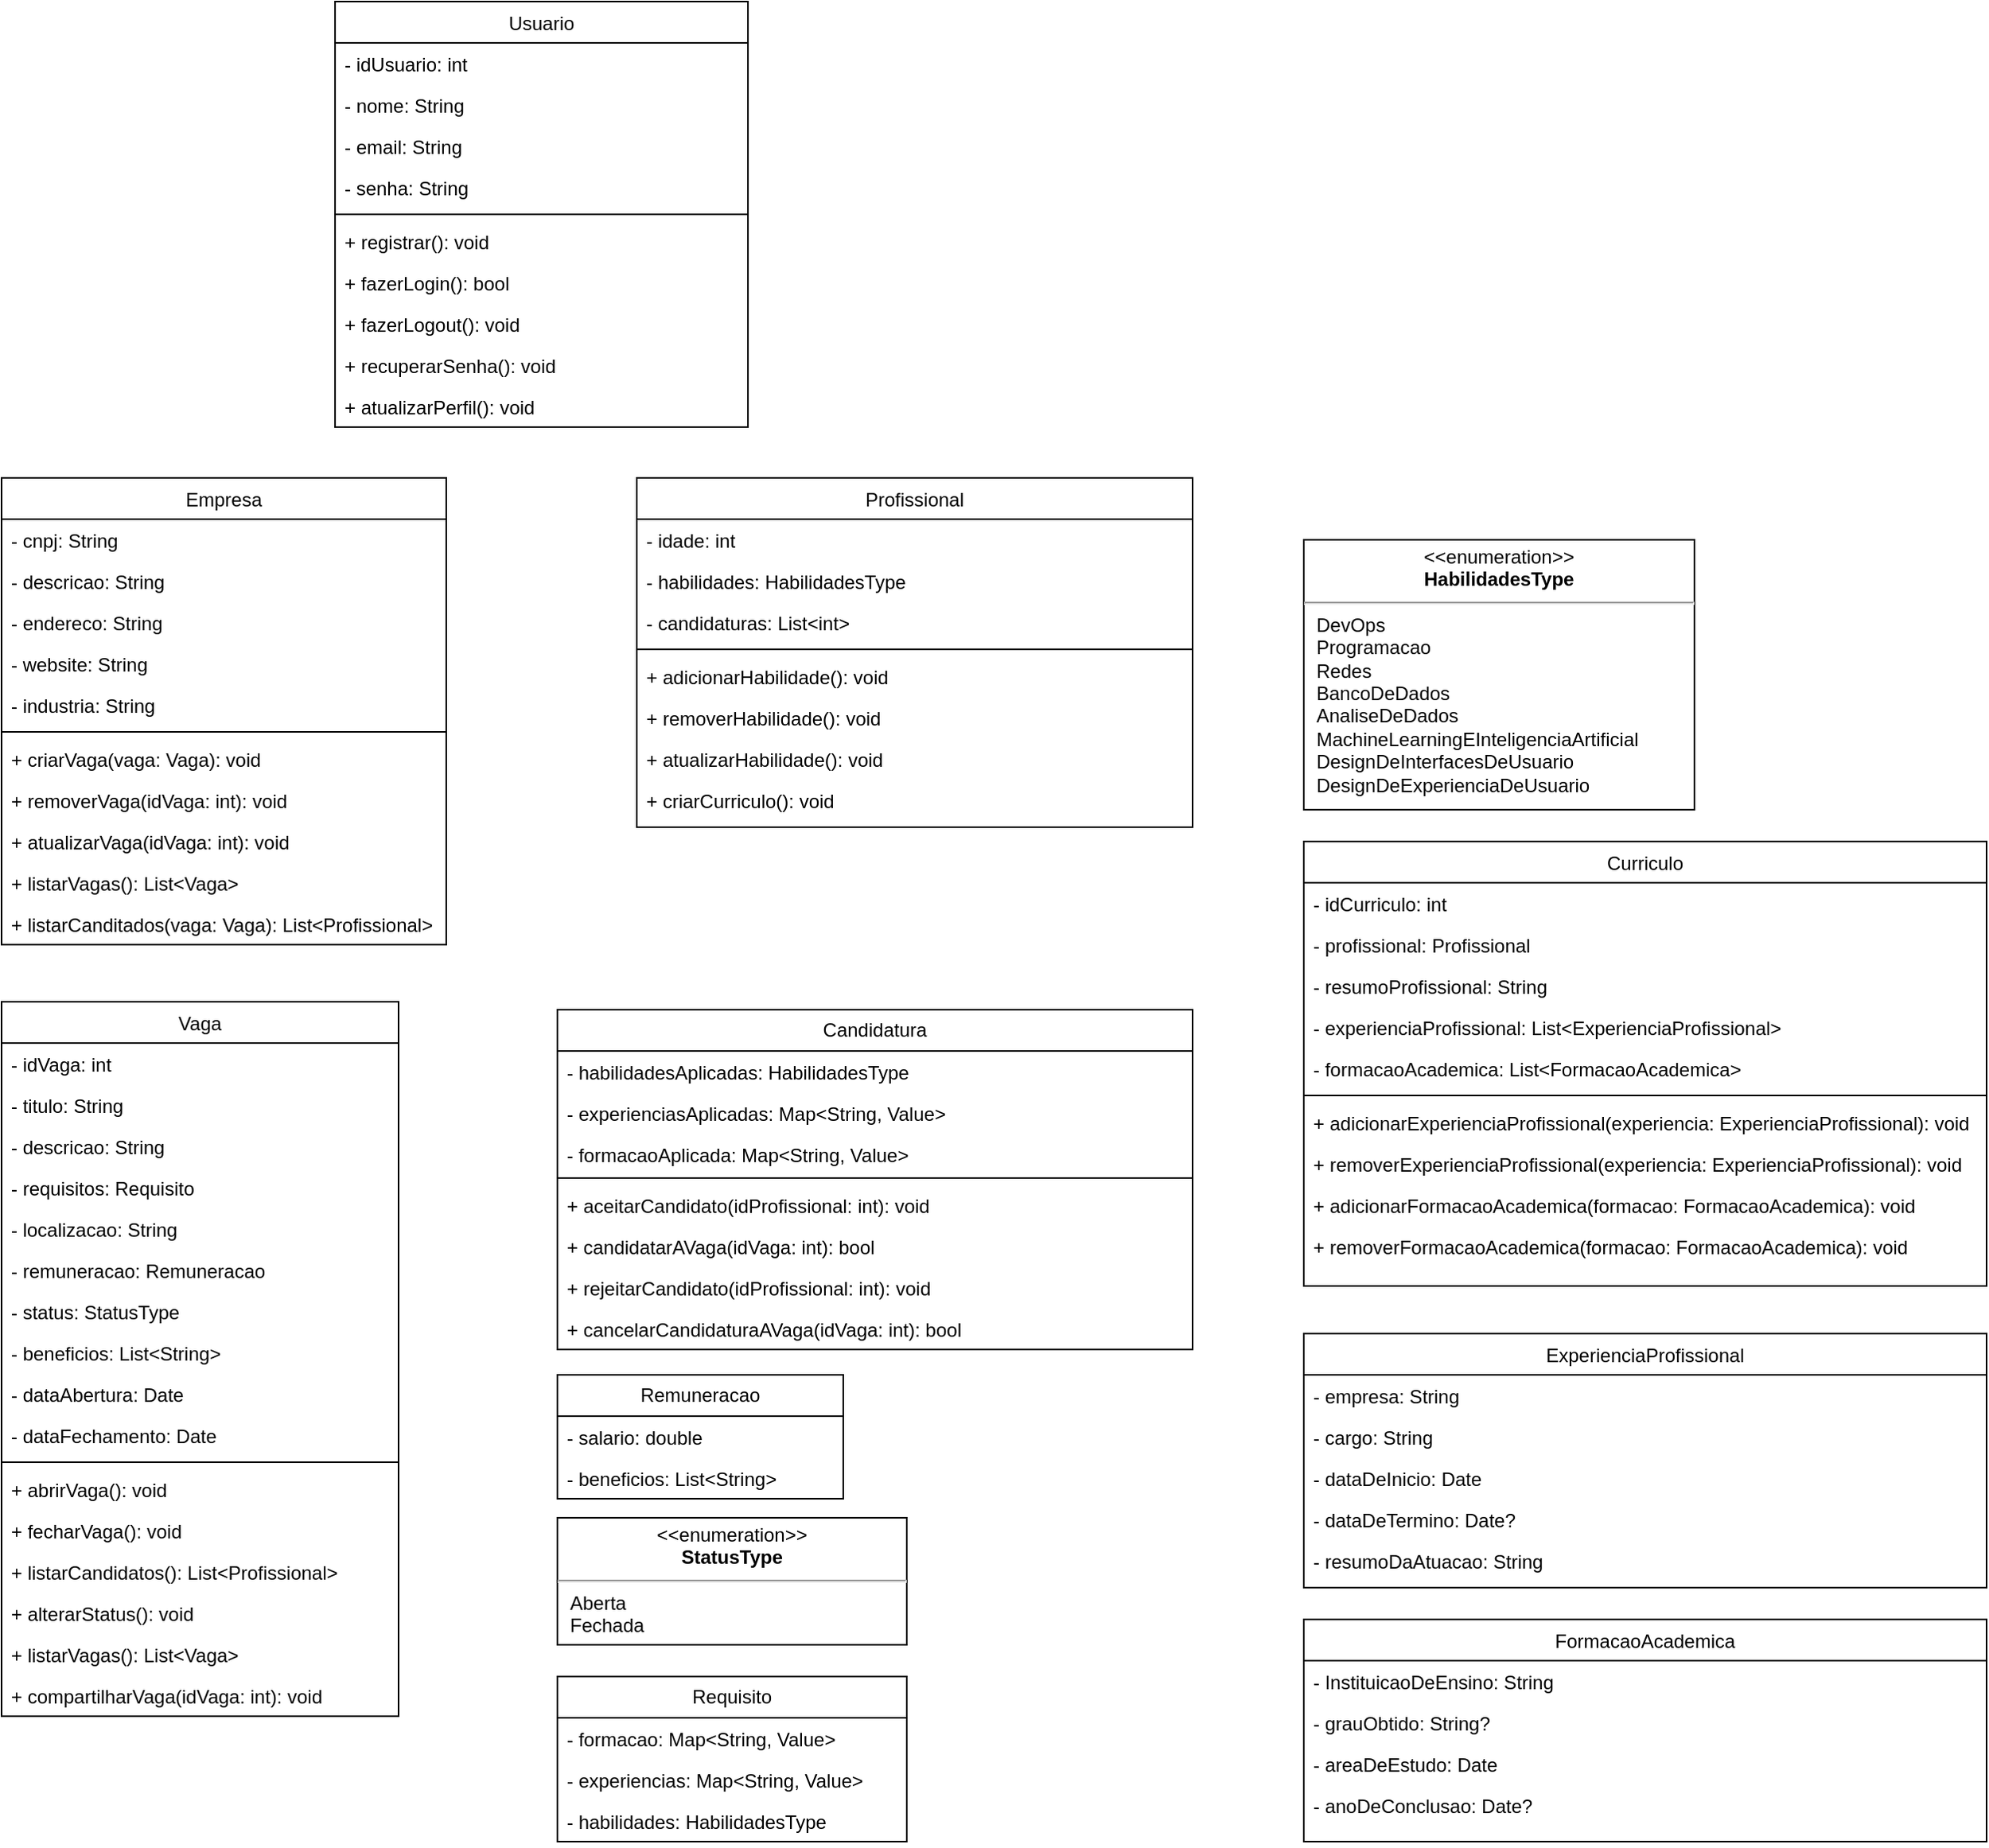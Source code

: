 <mxfile version="21.7.5" type="github">
  <diagram id="C5RBs43oDa-KdzZeNtuy" name="Page-1">
    <mxGraphModel dx="1434" dy="830" grid="1" gridSize="10" guides="1" tooltips="1" connect="1" arrows="1" fold="1" page="1" pageScale="1" pageWidth="827" pageHeight="1169" math="0" shadow="0">
      <root>
        <mxCell id="WIyWlLk6GJQsqaUBKTNV-0" />
        <mxCell id="WIyWlLk6GJQsqaUBKTNV-1" parent="WIyWlLk6GJQsqaUBKTNV-0" />
        <mxCell id="zkfFHV4jXpPFQw0GAbJ--0" value="Usuario" style="swimlane;fontStyle=0;align=center;verticalAlign=top;childLayout=stackLayout;horizontal=1;startSize=26;horizontalStack=0;resizeParent=1;resizeLast=0;collapsible=1;marginBottom=0;rounded=0;shadow=0;strokeWidth=1;" parent="WIyWlLk6GJQsqaUBKTNV-1" vertex="1">
          <mxGeometry x="260" y="10" width="260" height="268" as="geometry">
            <mxRectangle x="230" y="140" width="160" height="26" as="alternateBounds" />
          </mxGeometry>
        </mxCell>
        <mxCell id="4uDgGDQvQovnwqgLlLWQ-7" value="- idUsuario: int" style="text;align=left;verticalAlign=top;spacingLeft=4;spacingRight=4;overflow=hidden;rotatable=0;points=[[0,0.5],[1,0.5]];portConstraint=eastwest;" parent="zkfFHV4jXpPFQw0GAbJ--0" vertex="1">
          <mxGeometry y="26" width="260" height="26" as="geometry" />
        </mxCell>
        <mxCell id="zkfFHV4jXpPFQw0GAbJ--1" value="- nome: String" style="text;align=left;verticalAlign=top;spacingLeft=4;spacingRight=4;overflow=hidden;rotatable=0;points=[[0,0.5],[1,0.5]];portConstraint=eastwest;" parent="zkfFHV4jXpPFQw0GAbJ--0" vertex="1">
          <mxGeometry y="52" width="260" height="26" as="geometry" />
        </mxCell>
        <mxCell id="4uDgGDQvQovnwqgLlLWQ-32" value="- email: String" style="text;align=left;verticalAlign=top;spacingLeft=4;spacingRight=4;overflow=hidden;rotatable=0;points=[[0,0.5],[1,0.5]];portConstraint=eastwest;rounded=0;shadow=0;html=0;" parent="zkfFHV4jXpPFQw0GAbJ--0" vertex="1">
          <mxGeometry y="78" width="260" height="26" as="geometry" />
        </mxCell>
        <mxCell id="4uDgGDQvQovnwqgLlLWQ-8" value="- senha: String" style="text;align=left;verticalAlign=top;spacingLeft=4;spacingRight=4;overflow=hidden;rotatable=0;points=[[0,0.5],[1,0.5]];portConstraint=eastwest;rounded=0;shadow=0;html=0;" parent="zkfFHV4jXpPFQw0GAbJ--0" vertex="1">
          <mxGeometry y="104" width="260" height="26" as="geometry" />
        </mxCell>
        <mxCell id="4uDgGDQvQovnwqgLlLWQ-10" value="" style="line;html=1;strokeWidth=1;align=left;verticalAlign=middle;spacingTop=-1;spacingLeft=3;spacingRight=3;rotatable=0;labelPosition=right;points=[];portConstraint=eastwest;" parent="zkfFHV4jXpPFQw0GAbJ--0" vertex="1">
          <mxGeometry y="130" width="260" height="8" as="geometry" />
        </mxCell>
        <mxCell id="f13m-bQgGiQjfYcMRLaF-1" value="+ registrar(): void  " style="text;align=left;verticalAlign=top;spacingLeft=4;spacingRight=4;overflow=hidden;rotatable=0;points=[[0,0.5],[1,0.5]];portConstraint=eastwest;rounded=0;shadow=0;html=0;" vertex="1" parent="zkfFHV4jXpPFQw0GAbJ--0">
          <mxGeometry y="138" width="260" height="26" as="geometry" />
        </mxCell>
        <mxCell id="4uDgGDQvQovnwqgLlLWQ-34" value="+ fazerLogin(): bool " style="text;align=left;verticalAlign=top;spacingLeft=4;spacingRight=4;overflow=hidden;rotatable=0;points=[[0,0.5],[1,0.5]];portConstraint=eastwest;rounded=0;shadow=0;html=0;" parent="zkfFHV4jXpPFQw0GAbJ--0" vertex="1">
          <mxGeometry y="164" width="260" height="26" as="geometry" />
        </mxCell>
        <mxCell id="4uDgGDQvQovnwqgLlLWQ-35" value="+ fazerLogout(): void  " style="text;align=left;verticalAlign=top;spacingLeft=4;spacingRight=4;overflow=hidden;rotatable=0;points=[[0,0.5],[1,0.5]];portConstraint=eastwest;rounded=0;shadow=0;html=0;" parent="zkfFHV4jXpPFQw0GAbJ--0" vertex="1">
          <mxGeometry y="190" width="260" height="26" as="geometry" />
        </mxCell>
        <mxCell id="4uDgGDQvQovnwqgLlLWQ-64" value="+ recuperarSenha(): void" style="text;align=left;verticalAlign=top;spacingLeft=4;spacingRight=4;overflow=hidden;rotatable=0;points=[[0,0.5],[1,0.5]];portConstraint=eastwest;rounded=0;shadow=0;html=0;" parent="zkfFHV4jXpPFQw0GAbJ--0" vertex="1">
          <mxGeometry y="216" width="260" height="26" as="geometry" />
        </mxCell>
        <mxCell id="4uDgGDQvQovnwqgLlLWQ-9" value="+ atualizarPerfil(): void" style="text;align=left;verticalAlign=top;spacingLeft=4;spacingRight=4;overflow=hidden;rotatable=0;points=[[0,0.5],[1,0.5]];portConstraint=eastwest;rounded=0;shadow=0;html=0;" parent="zkfFHV4jXpPFQw0GAbJ--0" vertex="1">
          <mxGeometry y="242" width="260" height="26" as="geometry" />
        </mxCell>
        <mxCell id="zkfFHV4jXpPFQw0GAbJ--6" value="Empresa" style="swimlane;fontStyle=0;align=center;verticalAlign=top;childLayout=stackLayout;horizontal=1;startSize=26;horizontalStack=0;resizeParent=1;resizeLast=0;collapsible=1;marginBottom=0;rounded=0;shadow=0;strokeWidth=1;" parent="WIyWlLk6GJQsqaUBKTNV-1" vertex="1">
          <mxGeometry x="50" y="310" width="280" height="294" as="geometry">
            <mxRectangle x="50" y="330" width="160" height="26" as="alternateBounds" />
          </mxGeometry>
        </mxCell>
        <mxCell id="zkfFHV4jXpPFQw0GAbJ--7" value="- cnpj: String" style="text;align=left;verticalAlign=top;spacingLeft=4;spacingRight=4;overflow=hidden;rotatable=0;points=[[0,0.5],[1,0.5]];portConstraint=eastwest;" parent="zkfFHV4jXpPFQw0GAbJ--6" vertex="1">
          <mxGeometry y="26" width="280" height="26" as="geometry" />
        </mxCell>
        <mxCell id="4uDgGDQvQovnwqgLlLWQ-36" value="- descricao: String" style="text;align=left;verticalAlign=top;spacingLeft=4;spacingRight=4;overflow=hidden;rotatable=0;points=[[0,0.5],[1,0.5]];portConstraint=eastwest;" parent="zkfFHV4jXpPFQw0GAbJ--6" vertex="1">
          <mxGeometry y="52" width="280" height="26" as="geometry" />
        </mxCell>
        <mxCell id="4uDgGDQvQovnwqgLlLWQ-2" value="- endereco: String" style="text;align=left;verticalAlign=top;spacingLeft=4;spacingRight=4;overflow=hidden;rotatable=0;points=[[0,0.5],[1,0.5]];portConstraint=eastwest;rounded=0;shadow=0;html=0;" parent="zkfFHV4jXpPFQw0GAbJ--6" vertex="1">
          <mxGeometry y="78" width="280" height="26" as="geometry" />
        </mxCell>
        <mxCell id="zkfFHV4jXpPFQw0GAbJ--8" value="- website: String" style="text;align=left;verticalAlign=top;spacingLeft=4;spacingRight=4;overflow=hidden;rotatable=0;points=[[0,0.5],[1,0.5]];portConstraint=eastwest;rounded=0;shadow=0;html=0;" parent="zkfFHV4jXpPFQw0GAbJ--6" vertex="1">
          <mxGeometry y="104" width="280" height="26" as="geometry" />
        </mxCell>
        <mxCell id="4uDgGDQvQovnwqgLlLWQ-18" value="- industria: String" style="text;align=left;verticalAlign=top;spacingLeft=4;spacingRight=4;overflow=hidden;rotatable=0;points=[[0,0.5],[1,0.5]];portConstraint=eastwest;rounded=0;shadow=0;html=0;" parent="zkfFHV4jXpPFQw0GAbJ--6" vertex="1">
          <mxGeometry y="130" width="280" height="26" as="geometry" />
        </mxCell>
        <mxCell id="4uDgGDQvQovnwqgLlLWQ-4" value="" style="line;html=1;strokeWidth=1;align=left;verticalAlign=middle;spacingTop=-1;spacingLeft=3;spacingRight=3;rotatable=0;labelPosition=right;points=[];portConstraint=eastwest;" parent="zkfFHV4jXpPFQw0GAbJ--6" vertex="1">
          <mxGeometry y="156" width="280" height="8" as="geometry" />
        </mxCell>
        <mxCell id="4uDgGDQvQovnwqgLlLWQ-5" value="+ criarVaga(vaga: Vaga): void&#xa;" style="text;align=left;verticalAlign=top;spacingLeft=4;spacingRight=4;overflow=hidden;rotatable=0;points=[[0,0.5],[1,0.5]];portConstraint=eastwest;rounded=0;shadow=0;html=0;" parent="zkfFHV4jXpPFQw0GAbJ--6" vertex="1">
          <mxGeometry y="164" width="280" height="26" as="geometry" />
        </mxCell>
        <mxCell id="4uDgGDQvQovnwqgLlLWQ-37" value="+ removerVaga(idVaga: int): void " style="text;align=left;verticalAlign=top;spacingLeft=4;spacingRight=4;overflow=hidden;rotatable=0;points=[[0,0.5],[1,0.5]];portConstraint=eastwest;rounded=0;shadow=0;html=0;" parent="zkfFHV4jXpPFQw0GAbJ--6" vertex="1">
          <mxGeometry y="190" width="280" height="26" as="geometry" />
        </mxCell>
        <mxCell id="cgtOT6tKwcPBLXiA23HD-3" value="+ atualizarVaga(idVaga: int): void " style="text;align=left;verticalAlign=top;spacingLeft=4;spacingRight=4;overflow=hidden;rotatable=0;points=[[0,0.5],[1,0.5]];portConstraint=eastwest;rounded=0;shadow=0;html=0;" parent="zkfFHV4jXpPFQw0GAbJ--6" vertex="1">
          <mxGeometry y="216" width="280" height="26" as="geometry" />
        </mxCell>
        <mxCell id="4uDgGDQvQovnwqgLlLWQ-38" value="+ listarVagas(): List&lt;Vaga&gt;" style="text;align=left;verticalAlign=top;spacingLeft=4;spacingRight=4;overflow=hidden;rotatable=0;points=[[0,0.5],[1,0.5]];portConstraint=eastwest;rounded=0;shadow=0;html=0;" parent="zkfFHV4jXpPFQw0GAbJ--6" vertex="1">
          <mxGeometry y="242" width="280" height="26" as="geometry" />
        </mxCell>
        <mxCell id="f13m-bQgGiQjfYcMRLaF-44" value="+ listarCanditados(vaga: Vaga): List&lt;Profissional&gt;" style="text;align=left;verticalAlign=top;spacingLeft=4;spacingRight=4;overflow=hidden;rotatable=0;points=[[0,0.5],[1,0.5]];portConstraint=eastwest;rounded=0;shadow=0;html=0;" vertex="1" parent="zkfFHV4jXpPFQw0GAbJ--6">
          <mxGeometry y="268" width="280" height="26" as="geometry" />
        </mxCell>
        <mxCell id="4uDgGDQvQovnwqgLlLWQ-0" value="&lt;p style=&quot;margin:0px;margin-top:4px;text-align:center;&quot;&gt;&amp;lt;&amp;lt;enumeration&amp;gt;&amp;gt;&lt;br&gt;&lt;b&gt;StatusType&lt;/b&gt;&lt;/p&gt;&lt;hr&gt;&lt;p style=&quot;margin:0px;margin-left:8px;text-align:left;&quot;&gt;Aberta&lt;br&gt;Fechada&lt;/p&gt;" style="shape=rect;html=1;overflow=fill;whiteSpace=wrap;" parent="WIyWlLk6GJQsqaUBKTNV-1" vertex="1">
          <mxGeometry x="400" y="965" width="220" height="80" as="geometry" />
        </mxCell>
        <mxCell id="4uDgGDQvQovnwqgLlLWQ-11" value="Profissional" style="swimlane;fontStyle=0;align=center;verticalAlign=top;childLayout=stackLayout;horizontal=1;startSize=26;horizontalStack=0;resizeParent=1;resizeLast=0;collapsible=1;marginBottom=0;rounded=0;shadow=0;strokeWidth=1;" parent="WIyWlLk6GJQsqaUBKTNV-1" vertex="1">
          <mxGeometry x="450" y="310" width="350" height="220" as="geometry">
            <mxRectangle x="400" y="320" width="160" height="26" as="alternateBounds" />
          </mxGeometry>
        </mxCell>
        <mxCell id="4uDgGDQvQovnwqgLlLWQ-31" value="- idade: int" style="text;align=left;verticalAlign=top;spacingLeft=4;spacingRight=4;overflow=hidden;rotatable=0;points=[[0,0.5],[1,0.5]];portConstraint=eastwest;rounded=0;shadow=0;html=0;" parent="4uDgGDQvQovnwqgLlLWQ-11" vertex="1">
          <mxGeometry y="26" width="350" height="26" as="geometry" />
        </mxCell>
        <mxCell id="4uDgGDQvQovnwqgLlLWQ-27" value="- habilidades: HabilidadesType" style="text;align=left;verticalAlign=top;spacingLeft=4;spacingRight=4;overflow=hidden;rotatable=0;points=[[0,0.5],[1,0.5]];portConstraint=eastwest;rounded=0;shadow=0;html=0;" parent="4uDgGDQvQovnwqgLlLWQ-11" vertex="1">
          <mxGeometry y="52" width="350" height="26" as="geometry" />
        </mxCell>
        <mxCell id="4uDgGDQvQovnwqgLlLWQ-61" value="- candidaturas: List&lt;int&gt;" style="text;align=left;verticalAlign=top;spacingLeft=4;spacingRight=4;overflow=hidden;rotatable=0;points=[[0,0.5],[1,0.5]];portConstraint=eastwest;rounded=0;shadow=0;html=0;" parent="4uDgGDQvQovnwqgLlLWQ-11" vertex="1">
          <mxGeometry y="78" width="350" height="26" as="geometry" />
        </mxCell>
        <mxCell id="4uDgGDQvQovnwqgLlLWQ-16" value="" style="line;html=1;strokeWidth=1;align=left;verticalAlign=middle;spacingTop=-1;spacingLeft=3;spacingRight=3;rotatable=0;labelPosition=right;points=[];portConstraint=eastwest;" parent="4uDgGDQvQovnwqgLlLWQ-11" vertex="1">
          <mxGeometry y="104" width="350" height="8" as="geometry" />
        </mxCell>
        <mxCell id="4uDgGDQvQovnwqgLlLWQ-54" value="+ adicionarHabilidade(): void&#xa;" style="text;align=left;verticalAlign=top;spacingLeft=4;spacingRight=4;overflow=hidden;rotatable=0;points=[[0,0.5],[1,0.5]];portConstraint=eastwest;rounded=0;shadow=0;html=0;" parent="4uDgGDQvQovnwqgLlLWQ-11" vertex="1">
          <mxGeometry y="112" width="350" height="26" as="geometry" />
        </mxCell>
        <mxCell id="eWM72MZ_hjP157QhjTCd-11" value="+ removerHabilidade(): void&#xa;" style="text;align=left;verticalAlign=top;spacingLeft=4;spacingRight=4;overflow=hidden;rotatable=0;points=[[0,0.5],[1,0.5]];portConstraint=eastwest;rounded=0;shadow=0;html=0;" parent="4uDgGDQvQovnwqgLlLWQ-11" vertex="1">
          <mxGeometry y="138" width="350" height="26" as="geometry" />
        </mxCell>
        <mxCell id="cgtOT6tKwcPBLXiA23HD-0" value="+ atualizarHabilidade(): void" style="text;align=left;verticalAlign=top;spacingLeft=4;spacingRight=4;overflow=hidden;rotatable=0;points=[[0,0.5],[1,0.5]];portConstraint=eastwest;rounded=0;shadow=0;html=0;" parent="4uDgGDQvQovnwqgLlLWQ-11" vertex="1">
          <mxGeometry y="164" width="350" height="26" as="geometry" />
        </mxCell>
        <mxCell id="f13m-bQgGiQjfYcMRLaF-2" value="+ criarCurriculo(): void" style="text;align=left;verticalAlign=top;spacingLeft=4;spacingRight=4;overflow=hidden;rotatable=0;points=[[0,0.5],[1,0.5]];portConstraint=eastwest;rounded=0;shadow=0;html=0;" vertex="1" parent="4uDgGDQvQovnwqgLlLWQ-11">
          <mxGeometry y="190" width="350" height="26" as="geometry" />
        </mxCell>
        <mxCell id="4uDgGDQvQovnwqgLlLWQ-19" value="Vaga" style="swimlane;fontStyle=0;align=center;verticalAlign=top;childLayout=stackLayout;horizontal=1;startSize=26;horizontalStack=0;resizeParent=1;resizeLast=0;collapsible=1;marginBottom=0;rounded=0;shadow=0;strokeWidth=1;" parent="WIyWlLk6GJQsqaUBKTNV-1" vertex="1">
          <mxGeometry x="50" y="640" width="250" height="450" as="geometry">
            <mxRectangle x="50" y="630" width="160" height="26" as="alternateBounds" />
          </mxGeometry>
        </mxCell>
        <mxCell id="4uDgGDQvQovnwqgLlLWQ-39" value="- idVaga: int" style="text;align=left;verticalAlign=top;spacingLeft=4;spacingRight=4;overflow=hidden;rotatable=0;points=[[0,0.5],[1,0.5]];portConstraint=eastwest;" parent="4uDgGDQvQovnwqgLlLWQ-19" vertex="1">
          <mxGeometry y="26" width="250" height="26" as="geometry" />
        </mxCell>
        <mxCell id="4uDgGDQvQovnwqgLlLWQ-20" value="- titulo: String" style="text;align=left;verticalAlign=top;spacingLeft=4;spacingRight=4;overflow=hidden;rotatable=0;points=[[0,0.5],[1,0.5]];portConstraint=eastwest;" parent="4uDgGDQvQovnwqgLlLWQ-19" vertex="1">
          <mxGeometry y="52" width="250" height="26" as="geometry" />
        </mxCell>
        <mxCell id="4uDgGDQvQovnwqgLlLWQ-21" value="- descricao: String" style="text;align=left;verticalAlign=top;spacingLeft=4;spacingRight=4;overflow=hidden;rotatable=0;points=[[0,0.5],[1,0.5]];portConstraint=eastwest;rounded=0;shadow=0;html=0;" parent="4uDgGDQvQovnwqgLlLWQ-19" vertex="1">
          <mxGeometry y="78" width="250" height="26" as="geometry" />
        </mxCell>
        <mxCell id="4uDgGDQvQovnwqgLlLWQ-51" value="- requisitos: Requisito" style="text;align=left;verticalAlign=top;spacingLeft=4;spacingRight=4;overflow=hidden;rotatable=0;points=[[0,0.5],[1,0.5]];portConstraint=eastwest;rounded=0;shadow=0;html=0;" parent="4uDgGDQvQovnwqgLlLWQ-19" vertex="1">
          <mxGeometry y="104" width="250" height="26" as="geometry" />
        </mxCell>
        <mxCell id="4uDgGDQvQovnwqgLlLWQ-40" value="- localizacao: String" style="text;align=left;verticalAlign=top;spacingLeft=4;spacingRight=4;overflow=hidden;rotatable=0;points=[[0,0.5],[1,0.5]];portConstraint=eastwest;rounded=0;shadow=0;html=0;" parent="4uDgGDQvQovnwqgLlLWQ-19" vertex="1">
          <mxGeometry y="130" width="250" height="26" as="geometry" />
        </mxCell>
        <mxCell id="f13m-bQgGiQjfYcMRLaF-46" value="- remuneracao: Remuneracao" style="text;align=left;verticalAlign=top;spacingLeft=4;spacingRight=4;overflow=hidden;rotatable=0;points=[[0,0.5],[1,0.5]];portConstraint=eastwest;rounded=0;shadow=0;html=0;" vertex="1" parent="4uDgGDQvQovnwqgLlLWQ-19">
          <mxGeometry y="156" width="250" height="26" as="geometry" />
        </mxCell>
        <mxCell id="4uDgGDQvQovnwqgLlLWQ-52" value="- status: StatusType" style="text;align=left;verticalAlign=top;spacingLeft=4;spacingRight=4;overflow=hidden;rotatable=0;points=[[0,0.5],[1,0.5]];portConstraint=eastwest;rounded=0;shadow=0;html=0;" parent="4uDgGDQvQovnwqgLlLWQ-19" vertex="1">
          <mxGeometry y="182" width="250" height="26" as="geometry" />
        </mxCell>
        <mxCell id="4uDgGDQvQovnwqgLlLWQ-42" value="- beneficios: List&lt;String&gt;" style="text;align=left;verticalAlign=top;spacingLeft=4;spacingRight=4;overflow=hidden;rotatable=0;points=[[0,0.5],[1,0.5]];portConstraint=eastwest;rounded=0;shadow=0;html=0;" parent="4uDgGDQvQovnwqgLlLWQ-19" vertex="1">
          <mxGeometry y="208" width="250" height="26" as="geometry" />
        </mxCell>
        <mxCell id="4uDgGDQvQovnwqgLlLWQ-43" value="- dataAbertura: Date" style="text;align=left;verticalAlign=top;spacingLeft=4;spacingRight=4;overflow=hidden;rotatable=0;points=[[0,0.5],[1,0.5]];portConstraint=eastwest;rounded=0;shadow=0;html=0;" parent="4uDgGDQvQovnwqgLlLWQ-19" vertex="1">
          <mxGeometry y="234" width="250" height="26" as="geometry" />
        </mxCell>
        <mxCell id="4uDgGDQvQovnwqgLlLWQ-41" value="- dataFechamento: Date" style="text;align=left;verticalAlign=top;spacingLeft=4;spacingRight=4;overflow=hidden;rotatable=0;points=[[0,0.5],[1,0.5]];portConstraint=eastwest;rounded=0;shadow=0;html=0;" parent="4uDgGDQvQovnwqgLlLWQ-19" vertex="1">
          <mxGeometry y="260" width="250" height="26" as="geometry" />
        </mxCell>
        <mxCell id="4uDgGDQvQovnwqgLlLWQ-25" value="" style="line;html=1;strokeWidth=1;align=left;verticalAlign=middle;spacingTop=-1;spacingLeft=3;spacingRight=3;rotatable=0;labelPosition=right;points=[];portConstraint=eastwest;" parent="4uDgGDQvQovnwqgLlLWQ-19" vertex="1">
          <mxGeometry y="286" width="250" height="8" as="geometry" />
        </mxCell>
        <mxCell id="4uDgGDQvQovnwqgLlLWQ-45" value="+ abrirVaga(): void " style="text;align=left;verticalAlign=top;spacingLeft=4;spacingRight=4;overflow=hidden;rotatable=0;points=[[0,0.5],[1,0.5]];portConstraint=eastwest;rounded=0;shadow=0;html=0;" parent="4uDgGDQvQovnwqgLlLWQ-19" vertex="1">
          <mxGeometry y="294" width="250" height="26" as="geometry" />
        </mxCell>
        <mxCell id="4uDgGDQvQovnwqgLlLWQ-46" value="+ fecharVaga(): void " style="text;align=left;verticalAlign=top;spacingLeft=4;spacingRight=4;overflow=hidden;rotatable=0;points=[[0,0.5],[1,0.5]];portConstraint=eastwest;rounded=0;shadow=0;html=0;" parent="4uDgGDQvQovnwqgLlLWQ-19" vertex="1">
          <mxGeometry y="320" width="250" height="26" as="geometry" />
        </mxCell>
        <mxCell id="4uDgGDQvQovnwqgLlLWQ-47" value="+ listarCandidatos(): List&lt;Profissional&gt;" style="text;align=left;verticalAlign=top;spacingLeft=4;spacingRight=4;overflow=hidden;rotatable=0;points=[[0,0.5],[1,0.5]];portConstraint=eastwest;rounded=0;shadow=0;html=0;" parent="4uDgGDQvQovnwqgLlLWQ-19" vertex="1">
          <mxGeometry y="346" width="250" height="26" as="geometry" />
        </mxCell>
        <mxCell id="eWM72MZ_hjP157QhjTCd-2" value="+ alterarStatus(): void" style="text;align=left;verticalAlign=top;spacingLeft=4;spacingRight=4;overflow=hidden;rotatable=0;points=[[0,0.5],[1,0.5]];portConstraint=eastwest;rounded=0;shadow=0;html=0;" parent="4uDgGDQvQovnwqgLlLWQ-19" vertex="1">
          <mxGeometry y="372" width="250" height="26" as="geometry" />
        </mxCell>
        <mxCell id="4uDgGDQvQovnwqgLlLWQ-58" value="+ listarVagas(): List&lt;Vaga&gt;" style="text;align=left;verticalAlign=top;spacingLeft=4;spacingRight=4;overflow=hidden;rotatable=0;points=[[0,0.5],[1,0.5]];portConstraint=eastwest;rounded=0;shadow=0;html=0;" parent="4uDgGDQvQovnwqgLlLWQ-19" vertex="1">
          <mxGeometry y="398" width="250" height="26" as="geometry" />
        </mxCell>
        <mxCell id="4uDgGDQvQovnwqgLlLWQ-63" value="+ compartilharVaga(idVaga: int): void" style="text;align=left;verticalAlign=top;spacingLeft=4;spacingRight=4;overflow=hidden;rotatable=0;points=[[0,0.5],[1,0.5]];portConstraint=eastwest;rounded=0;shadow=0;html=0;" parent="4uDgGDQvQovnwqgLlLWQ-19" vertex="1">
          <mxGeometry y="424" width="250" height="26" as="geometry" />
        </mxCell>
        <mxCell id="jzrNyIMTzpLRvtY5C_nk-0" value="Requisito" style="swimlane;fontStyle=0;childLayout=stackLayout;horizontal=1;startSize=26;fillColor=none;horizontalStack=0;resizeParent=1;resizeParentMax=0;resizeLast=0;collapsible=1;marginBottom=0;whiteSpace=wrap;html=1;" parent="WIyWlLk6GJQsqaUBKTNV-1" vertex="1">
          <mxGeometry x="400" y="1065" width="220" height="104" as="geometry">
            <mxRectangle x="320" y="976" width="90" height="30" as="alternateBounds" />
          </mxGeometry>
        </mxCell>
        <mxCell id="jzrNyIMTzpLRvtY5C_nk-5" value="- formacao: Map&lt;String, Value&gt;" style="text;align=left;verticalAlign=top;spacingLeft=4;spacingRight=4;overflow=hidden;rotatable=0;points=[[0,0.5],[1,0.5]];portConstraint=eastwest;rounded=0;shadow=0;html=0;" parent="jzrNyIMTzpLRvtY5C_nk-0" vertex="1">
          <mxGeometry y="26" width="220" height="26" as="geometry" />
        </mxCell>
        <mxCell id="jzrNyIMTzpLRvtY5C_nk-6" value="- experiencias: Map&lt;String, Value&gt;" style="text;align=left;verticalAlign=top;spacingLeft=4;spacingRight=4;overflow=hidden;rotatable=0;points=[[0,0.5],[1,0.5]];portConstraint=eastwest;rounded=0;shadow=0;html=0;" parent="jzrNyIMTzpLRvtY5C_nk-0" vertex="1">
          <mxGeometry y="52" width="220" height="26" as="geometry" />
        </mxCell>
        <mxCell id="jzrNyIMTzpLRvtY5C_nk-7" value="- habilidades: HabilidadesType" style="text;align=left;verticalAlign=top;spacingLeft=4;spacingRight=4;overflow=hidden;rotatable=0;points=[[0,0.5],[1,0.5]];portConstraint=eastwest;rounded=0;shadow=0;html=0;" parent="jzrNyIMTzpLRvtY5C_nk-0" vertex="1">
          <mxGeometry y="78" width="220" height="26" as="geometry" />
        </mxCell>
        <mxCell id="eWM72MZ_hjP157QhjTCd-1" value="&lt;p style=&quot;margin:0px;margin-top:4px;text-align:center;&quot;&gt;&amp;lt;&amp;lt;enumeration&amp;gt;&amp;gt;&lt;br&gt;&lt;b&gt;HabilidadesType&lt;/b&gt;&lt;br&gt;&lt;/p&gt;&lt;hr&gt;&lt;p style=&quot;margin:0px;margin-left:8px;text-align:left;&quot;&gt;DevOps&lt;br&gt;Programacao&lt;br&gt;Redes&lt;br&gt;BancoDeDados&lt;br&gt;AnaliseDeDados&lt;br&gt;MachineLearningEInteligenciaArtificial&lt;br&gt;DesignDeInterfacesDeUsuario&lt;br&gt;DesignDeExperienciaDeUsuario&lt;br&gt;&lt;/p&gt;" style="shape=rect;html=1;overflow=fill;whiteSpace=wrap;" parent="WIyWlLk6GJQsqaUBKTNV-1" vertex="1">
          <mxGeometry x="870" y="349" width="246" height="170" as="geometry" />
        </mxCell>
        <mxCell id="eWM72MZ_hjP157QhjTCd-3" value="Candidatura" style="swimlane;fontStyle=0;childLayout=stackLayout;horizontal=1;startSize=26;fillColor=none;horizontalStack=0;resizeParent=1;resizeParentMax=0;resizeLast=0;collapsible=1;marginBottom=0;whiteSpace=wrap;html=1;" parent="WIyWlLk6GJQsqaUBKTNV-1" vertex="1">
          <mxGeometry x="400" y="645" width="400" height="214" as="geometry">
            <mxRectangle x="320" y="976" width="90" height="30" as="alternateBounds" />
          </mxGeometry>
        </mxCell>
        <mxCell id="eWM72MZ_hjP157QhjTCd-9" value="- habilidadesAplicadas: HabilidadesType" style="text;align=left;verticalAlign=top;spacingLeft=4;spacingRight=4;overflow=hidden;rotatable=0;points=[[0,0.5],[1,0.5]];portConstraint=eastwest;rounded=0;shadow=0;html=0;" parent="eWM72MZ_hjP157QhjTCd-3" vertex="1">
          <mxGeometry y="26" width="400" height="26" as="geometry" />
        </mxCell>
        <mxCell id="eWM72MZ_hjP157QhjTCd-8" value="- experienciasAplicadas: Map&lt;String, Value&gt;" style="text;align=left;verticalAlign=top;spacingLeft=4;spacingRight=4;overflow=hidden;rotatable=0;points=[[0,0.5],[1,0.5]];portConstraint=eastwest;rounded=0;shadow=0;html=0;" parent="eWM72MZ_hjP157QhjTCd-3" vertex="1">
          <mxGeometry y="52" width="400" height="26" as="geometry" />
        </mxCell>
        <mxCell id="eWM72MZ_hjP157QhjTCd-7" value="- formacaoAplicada: Map&lt;String, Value&gt;" style="text;align=left;verticalAlign=top;spacingLeft=4;spacingRight=4;overflow=hidden;rotatable=0;points=[[0,0.5],[1,0.5]];portConstraint=eastwest;rounded=0;shadow=0;html=0;" parent="eWM72MZ_hjP157QhjTCd-3" vertex="1">
          <mxGeometry y="78" width="400" height="24" as="geometry" />
        </mxCell>
        <mxCell id="eWM72MZ_hjP157QhjTCd-10" value="" style="line;html=1;strokeWidth=1;align=left;verticalAlign=middle;spacingTop=-1;spacingLeft=3;spacingRight=3;rotatable=0;labelPosition=right;points=[];portConstraint=eastwest;" parent="eWM72MZ_hjP157QhjTCd-3" vertex="1">
          <mxGeometry y="102" width="400" height="8" as="geometry" />
        </mxCell>
        <mxCell id="4uDgGDQvQovnwqgLlLWQ-48" value=" + aceitarCandidato(idProfissional: int): void " style="text;align=left;verticalAlign=top;spacingLeft=4;spacingRight=4;overflow=hidden;rotatable=0;points=[[0,0.5],[1,0.5]];portConstraint=eastwest;rounded=0;shadow=0;html=0;" parent="eWM72MZ_hjP157QhjTCd-3" vertex="1">
          <mxGeometry y="110" width="400" height="26" as="geometry" />
        </mxCell>
        <mxCell id="4uDgGDQvQovnwqgLlLWQ-59" value="+ candidatarAVaga(idVaga: int): bool " style="text;align=left;verticalAlign=top;spacingLeft=4;spacingRight=4;overflow=hidden;rotatable=0;points=[[0,0.5],[1,0.5]];portConstraint=eastwest;rounded=0;shadow=0;html=0;" parent="eWM72MZ_hjP157QhjTCd-3" vertex="1">
          <mxGeometry y="136" width="400" height="26" as="geometry" />
        </mxCell>
        <mxCell id="4uDgGDQvQovnwqgLlLWQ-49" value="+ rejeitarCandidato(idProfissional: int): void" style="text;align=left;verticalAlign=top;spacingLeft=4;spacingRight=4;overflow=hidden;rotatable=0;points=[[0,0.5],[1,0.5]];portConstraint=eastwest;rounded=0;shadow=0;html=0;" parent="eWM72MZ_hjP157QhjTCd-3" vertex="1">
          <mxGeometry y="162" width="400" height="26" as="geometry" />
        </mxCell>
        <mxCell id="4uDgGDQvQovnwqgLlLWQ-60" value="+ cancelarCandidaturaAVaga(idVaga: int): bool " style="text;align=left;verticalAlign=top;spacingLeft=4;spacingRight=4;overflow=hidden;rotatable=0;points=[[0,0.5],[1,0.5]];portConstraint=eastwest;rounded=0;shadow=0;html=0;" parent="eWM72MZ_hjP157QhjTCd-3" vertex="1">
          <mxGeometry y="188" width="400" height="26" as="geometry" />
        </mxCell>
        <mxCell id="f13m-bQgGiQjfYcMRLaF-6" value="Curriculo" style="swimlane;fontStyle=0;align=center;verticalAlign=top;childLayout=stackLayout;horizontal=1;startSize=26;horizontalStack=0;resizeParent=1;resizeLast=0;collapsible=1;marginBottom=0;rounded=0;shadow=0;strokeWidth=1;" vertex="1" parent="WIyWlLk6GJQsqaUBKTNV-1">
          <mxGeometry x="870" y="539" width="430" height="280" as="geometry">
            <mxRectangle x="50" y="630" width="160" height="26" as="alternateBounds" />
          </mxGeometry>
        </mxCell>
        <mxCell id="f13m-bQgGiQjfYcMRLaF-7" value="- idCurriculo: int" style="text;align=left;verticalAlign=top;spacingLeft=4;spacingRight=4;overflow=hidden;rotatable=0;points=[[0,0.5],[1,0.5]];portConstraint=eastwest;" vertex="1" parent="f13m-bQgGiQjfYcMRLaF-6">
          <mxGeometry y="26" width="430" height="26" as="geometry" />
        </mxCell>
        <mxCell id="f13m-bQgGiQjfYcMRLaF-8" value="- profissional: Profissional" style="text;align=left;verticalAlign=top;spacingLeft=4;spacingRight=4;overflow=hidden;rotatable=0;points=[[0,0.5],[1,0.5]];portConstraint=eastwest;" vertex="1" parent="f13m-bQgGiQjfYcMRLaF-6">
          <mxGeometry y="52" width="430" height="26" as="geometry" />
        </mxCell>
        <mxCell id="f13m-bQgGiQjfYcMRLaF-9" value="- resumoProfissional: String" style="text;align=left;verticalAlign=top;spacingLeft=4;spacingRight=4;overflow=hidden;rotatable=0;points=[[0,0.5],[1,0.5]];portConstraint=eastwest;rounded=0;shadow=0;html=0;" vertex="1" parent="f13m-bQgGiQjfYcMRLaF-6">
          <mxGeometry y="78" width="430" height="26" as="geometry" />
        </mxCell>
        <mxCell id="f13m-bQgGiQjfYcMRLaF-10" value="- experienciaProfissional: List&lt;ExperienciaProfissional&gt;" style="text;align=left;verticalAlign=top;spacingLeft=4;spacingRight=4;overflow=hidden;rotatable=0;points=[[0,0.5],[1,0.5]];portConstraint=eastwest;rounded=0;shadow=0;html=0;" vertex="1" parent="f13m-bQgGiQjfYcMRLaF-6">
          <mxGeometry y="104" width="430" height="26" as="geometry" />
        </mxCell>
        <mxCell id="f13m-bQgGiQjfYcMRLaF-23" value="- formacaoAcademica: List&lt;FormacaoAcademica&gt;" style="text;align=left;verticalAlign=top;spacingLeft=4;spacingRight=4;overflow=hidden;rotatable=0;points=[[0,0.5],[1,0.5]];portConstraint=eastwest;rounded=0;shadow=0;html=0;" vertex="1" parent="f13m-bQgGiQjfYcMRLaF-6">
          <mxGeometry y="130" width="430" height="26" as="geometry" />
        </mxCell>
        <mxCell id="f13m-bQgGiQjfYcMRLaF-16" value="" style="line;html=1;strokeWidth=1;align=left;verticalAlign=middle;spacingTop=-1;spacingLeft=3;spacingRight=3;rotatable=0;labelPosition=right;points=[];portConstraint=eastwest;" vertex="1" parent="f13m-bQgGiQjfYcMRLaF-6">
          <mxGeometry y="156" width="430" height="8" as="geometry" />
        </mxCell>
        <mxCell id="f13m-bQgGiQjfYcMRLaF-17" value="+ adicionarExperienciaProfissional(experiencia: ExperienciaProfissional): void" style="text;align=left;verticalAlign=top;spacingLeft=4;spacingRight=4;overflow=hidden;rotatable=0;points=[[0,0.5],[1,0.5]];portConstraint=eastwest;rounded=0;shadow=0;html=0;" vertex="1" parent="f13m-bQgGiQjfYcMRLaF-6">
          <mxGeometry y="164" width="430" height="26" as="geometry" />
        </mxCell>
        <mxCell id="f13m-bQgGiQjfYcMRLaF-24" value="+ removerExperienciaProfissional(experiencia: ExperienciaProfissional): void" style="text;align=left;verticalAlign=top;spacingLeft=4;spacingRight=4;overflow=hidden;rotatable=0;points=[[0,0.5],[1,0.5]];portConstraint=eastwest;rounded=0;shadow=0;html=0;" vertex="1" parent="f13m-bQgGiQjfYcMRLaF-6">
          <mxGeometry y="190" width="430" height="26" as="geometry" />
        </mxCell>
        <mxCell id="f13m-bQgGiQjfYcMRLaF-25" value="+ adicionarFormacaoAcademica(formacao: FormacaoAcademica): void" style="text;align=left;verticalAlign=top;spacingLeft=4;spacingRight=4;overflow=hidden;rotatable=0;points=[[0,0.5],[1,0.5]];portConstraint=eastwest;rounded=0;shadow=0;html=0;" vertex="1" parent="f13m-bQgGiQjfYcMRLaF-6">
          <mxGeometry y="216" width="430" height="26" as="geometry" />
        </mxCell>
        <mxCell id="f13m-bQgGiQjfYcMRLaF-26" value="+ removerFormacaoAcademica(formacao: FormacaoAcademica): void" style="text;align=left;verticalAlign=top;spacingLeft=4;spacingRight=4;overflow=hidden;rotatable=0;points=[[0,0.5],[1,0.5]];portConstraint=eastwest;rounded=0;shadow=0;html=0;" vertex="1" parent="f13m-bQgGiQjfYcMRLaF-6">
          <mxGeometry y="242" width="430" height="26" as="geometry" />
        </mxCell>
        <mxCell id="f13m-bQgGiQjfYcMRLaF-27" value="ExperienciaProfissional" style="swimlane;fontStyle=0;align=center;verticalAlign=top;childLayout=stackLayout;horizontal=1;startSize=26;horizontalStack=0;resizeParent=1;resizeLast=0;collapsible=1;marginBottom=0;rounded=0;shadow=0;strokeWidth=1;" vertex="1" parent="WIyWlLk6GJQsqaUBKTNV-1">
          <mxGeometry x="870" y="849" width="430" height="160" as="geometry">
            <mxRectangle x="50" y="630" width="160" height="26" as="alternateBounds" />
          </mxGeometry>
        </mxCell>
        <mxCell id="f13m-bQgGiQjfYcMRLaF-28" value="- empresa: String" style="text;align=left;verticalAlign=top;spacingLeft=4;spacingRight=4;overflow=hidden;rotatable=0;points=[[0,0.5],[1,0.5]];portConstraint=eastwest;" vertex="1" parent="f13m-bQgGiQjfYcMRLaF-27">
          <mxGeometry y="26" width="430" height="26" as="geometry" />
        </mxCell>
        <mxCell id="f13m-bQgGiQjfYcMRLaF-29" value="- cargo: String" style="text;align=left;verticalAlign=top;spacingLeft=4;spacingRight=4;overflow=hidden;rotatable=0;points=[[0,0.5],[1,0.5]];portConstraint=eastwest;" vertex="1" parent="f13m-bQgGiQjfYcMRLaF-27">
          <mxGeometry y="52" width="430" height="26" as="geometry" />
        </mxCell>
        <mxCell id="f13m-bQgGiQjfYcMRLaF-30" value="- dataDeInicio: Date" style="text;align=left;verticalAlign=top;spacingLeft=4;spacingRight=4;overflow=hidden;rotatable=0;points=[[0,0.5],[1,0.5]];portConstraint=eastwest;rounded=0;shadow=0;html=0;" vertex="1" parent="f13m-bQgGiQjfYcMRLaF-27">
          <mxGeometry y="78" width="430" height="26" as="geometry" />
        </mxCell>
        <mxCell id="f13m-bQgGiQjfYcMRLaF-31" value="- dataDeTermino: Date?" style="text;align=left;verticalAlign=top;spacingLeft=4;spacingRight=4;overflow=hidden;rotatable=0;points=[[0,0.5],[1,0.5]];portConstraint=eastwest;rounded=0;shadow=0;html=0;" vertex="1" parent="f13m-bQgGiQjfYcMRLaF-27">
          <mxGeometry y="104" width="430" height="26" as="geometry" />
        </mxCell>
        <mxCell id="f13m-bQgGiQjfYcMRLaF-32" value="- resumoDaAtuacao: String" style="text;align=left;verticalAlign=top;spacingLeft=4;spacingRight=4;overflow=hidden;rotatable=0;points=[[0,0.5],[1,0.5]];portConstraint=eastwest;rounded=0;shadow=0;html=0;" vertex="1" parent="f13m-bQgGiQjfYcMRLaF-27">
          <mxGeometry y="130" width="430" height="26" as="geometry" />
        </mxCell>
        <mxCell id="f13m-bQgGiQjfYcMRLaF-38" value="FormacaoAcademica" style="swimlane;fontStyle=0;align=center;verticalAlign=top;childLayout=stackLayout;horizontal=1;startSize=26;horizontalStack=0;resizeParent=1;resizeLast=0;collapsible=1;marginBottom=0;rounded=0;shadow=0;strokeWidth=1;" vertex="1" parent="WIyWlLk6GJQsqaUBKTNV-1">
          <mxGeometry x="870" y="1029" width="430" height="140" as="geometry">
            <mxRectangle x="50" y="630" width="160" height="26" as="alternateBounds" />
          </mxGeometry>
        </mxCell>
        <mxCell id="f13m-bQgGiQjfYcMRLaF-39" value="- InstituicaoDeEnsino: String" style="text;align=left;verticalAlign=top;spacingLeft=4;spacingRight=4;overflow=hidden;rotatable=0;points=[[0,0.5],[1,0.5]];portConstraint=eastwest;" vertex="1" parent="f13m-bQgGiQjfYcMRLaF-38">
          <mxGeometry y="26" width="430" height="26" as="geometry" />
        </mxCell>
        <mxCell id="f13m-bQgGiQjfYcMRLaF-40" value="- grauObtido: String?" style="text;align=left;verticalAlign=top;spacingLeft=4;spacingRight=4;overflow=hidden;rotatable=0;points=[[0,0.5],[1,0.5]];portConstraint=eastwest;" vertex="1" parent="f13m-bQgGiQjfYcMRLaF-38">
          <mxGeometry y="52" width="430" height="26" as="geometry" />
        </mxCell>
        <mxCell id="f13m-bQgGiQjfYcMRLaF-41" value="- areaDeEstudo: Date" style="text;align=left;verticalAlign=top;spacingLeft=4;spacingRight=4;overflow=hidden;rotatable=0;points=[[0,0.5],[1,0.5]];portConstraint=eastwest;rounded=0;shadow=0;html=0;" vertex="1" parent="f13m-bQgGiQjfYcMRLaF-38">
          <mxGeometry y="78" width="430" height="26" as="geometry" />
        </mxCell>
        <mxCell id="f13m-bQgGiQjfYcMRLaF-42" value="- anoDeConclusao: Date?" style="text;align=left;verticalAlign=top;spacingLeft=4;spacingRight=4;overflow=hidden;rotatable=0;points=[[0,0.5],[1,0.5]];portConstraint=eastwest;rounded=0;shadow=0;html=0;" vertex="1" parent="f13m-bQgGiQjfYcMRLaF-38">
          <mxGeometry y="104" width="430" height="26" as="geometry" />
        </mxCell>
        <mxCell id="f13m-bQgGiQjfYcMRLaF-47" value="Remuneracao" style="swimlane;fontStyle=0;childLayout=stackLayout;horizontal=1;startSize=26;fillColor=none;horizontalStack=0;resizeParent=1;resizeParentMax=0;resizeLast=0;collapsible=1;marginBottom=0;whiteSpace=wrap;html=1;" vertex="1" parent="WIyWlLk6GJQsqaUBKTNV-1">
          <mxGeometry x="400" y="875" width="180" height="78" as="geometry" />
        </mxCell>
        <mxCell id="f13m-bQgGiQjfYcMRLaF-48" value="- salario:&amp;nbsp;double" style="text;strokeColor=none;fillColor=none;align=left;verticalAlign=top;spacingLeft=4;spacingRight=4;overflow=hidden;rotatable=0;points=[[0,0.5],[1,0.5]];portConstraint=eastwest;whiteSpace=wrap;html=1;" vertex="1" parent="f13m-bQgGiQjfYcMRLaF-47">
          <mxGeometry y="26" width="180" height="26" as="geometry" />
        </mxCell>
        <mxCell id="f13m-bQgGiQjfYcMRLaF-49" value="- beneficios: List&amp;lt;String&amp;gt;" style="text;strokeColor=none;fillColor=none;align=left;verticalAlign=top;spacingLeft=4;spacingRight=4;overflow=hidden;rotatable=0;points=[[0,0.5],[1,0.5]];portConstraint=eastwest;whiteSpace=wrap;html=1;" vertex="1" parent="f13m-bQgGiQjfYcMRLaF-47">
          <mxGeometry y="52" width="180" height="26" as="geometry" />
        </mxCell>
      </root>
    </mxGraphModel>
  </diagram>
</mxfile>
